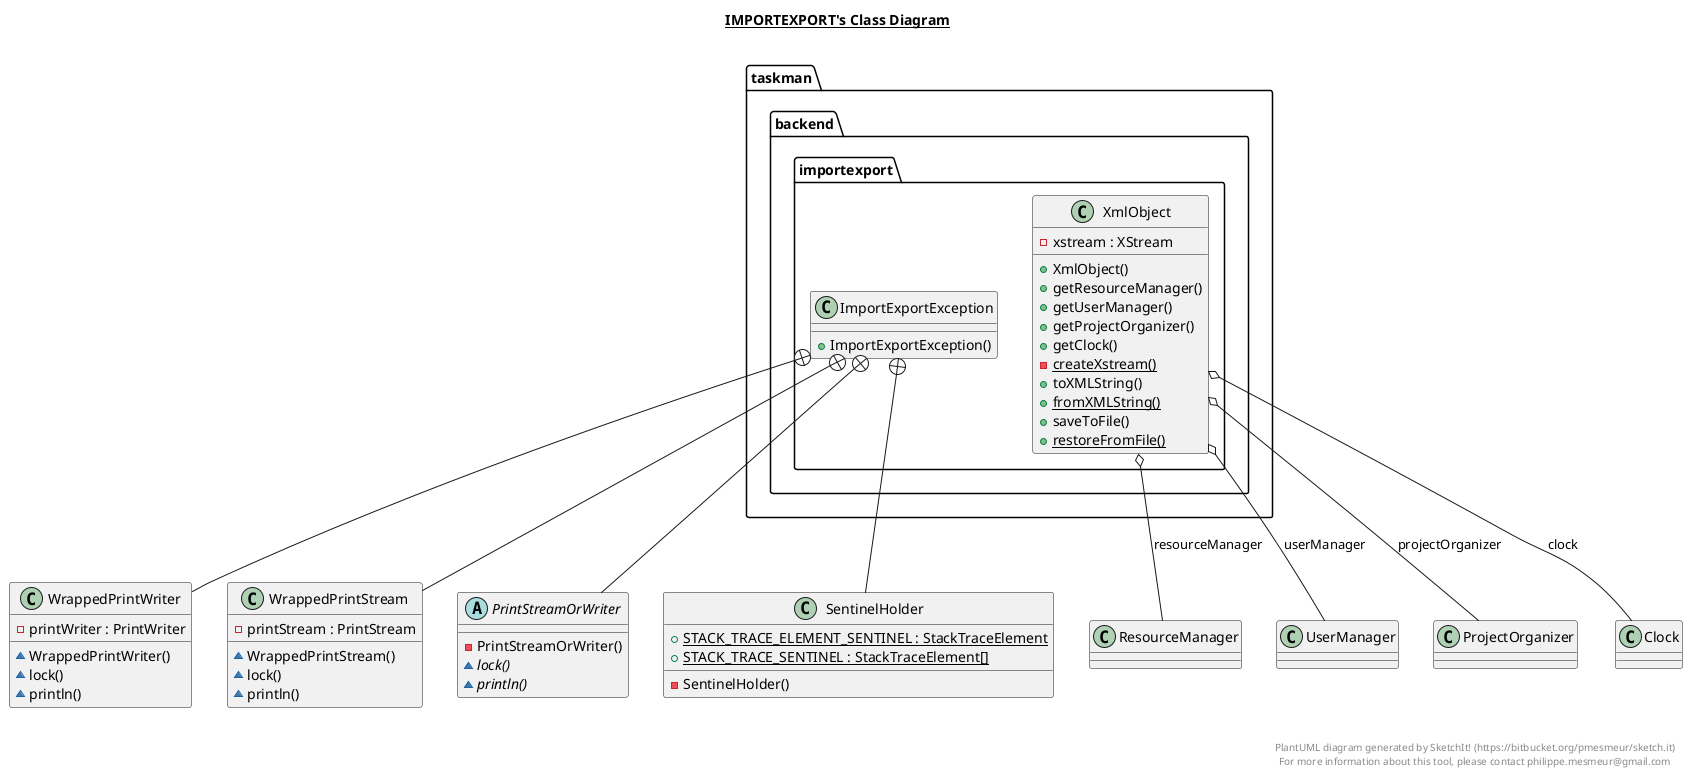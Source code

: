 @startuml

title __IMPORTEXPORT's Class Diagram__\n

  package taskman {
    package taskman.backend {
      package taskman.backend.importexport {
        class ImportExportException {
            + ImportExportException()
        }
      }
    }
  }
  

  class WrappedPrintWriter {
      - printWriter : PrintWriter
      ~ WrappedPrintWriter()
      ~ lock()
      ~ println()
  }
  

  class WrappedPrintStream {
      - printStream : PrintStream
      ~ WrappedPrintStream()
      ~ lock()
      ~ println()
  }
  

  abstract class PrintStreamOrWriter {
      - PrintStreamOrWriter()
      {abstract} ~ lock()
      {abstract} ~ println()
  }
  

  class SentinelHolder {
      {static} + STACK_TRACE_ELEMENT_SENTINEL : StackTraceElement
      {static} + STACK_TRACE_SENTINEL : StackTraceElement[]
      - SentinelHolder()
  }
  

  package taskman {
    package taskman.backend {
      package taskman.backend.importexport {
        class XmlObject {
            - xstream : XStream
            + XmlObject()
            + getResourceManager()
            + getUserManager()
            + getProjectOrganizer()
            + getClock()
            {static} - createXstream()
            + toXMLString()
            {static} + fromXMLString()
            + saveToFile()
            {static} + restoreFromFile()
        }
      }
    }
  }
  

  ImportExportException +-down- WrappedPrintWriter
  ImportExportException +-down- WrappedPrintStream
  ImportExportException +-down- PrintStreamOrWriter
  ImportExportException +-down- SentinelHolder
  XmlObject o-- ResourceManager : resourceManager
  XmlObject o-- UserManager : userManager
  XmlObject o-- ProjectOrganizer : projectOrganizer
  XmlObject o-- Clock : clock


right footer


PlantUML diagram generated by SketchIt! (https://bitbucket.org/pmesmeur/sketch.it)
For more information about this tool, please contact philippe.mesmeur@gmail.com
endfooter

@enduml
